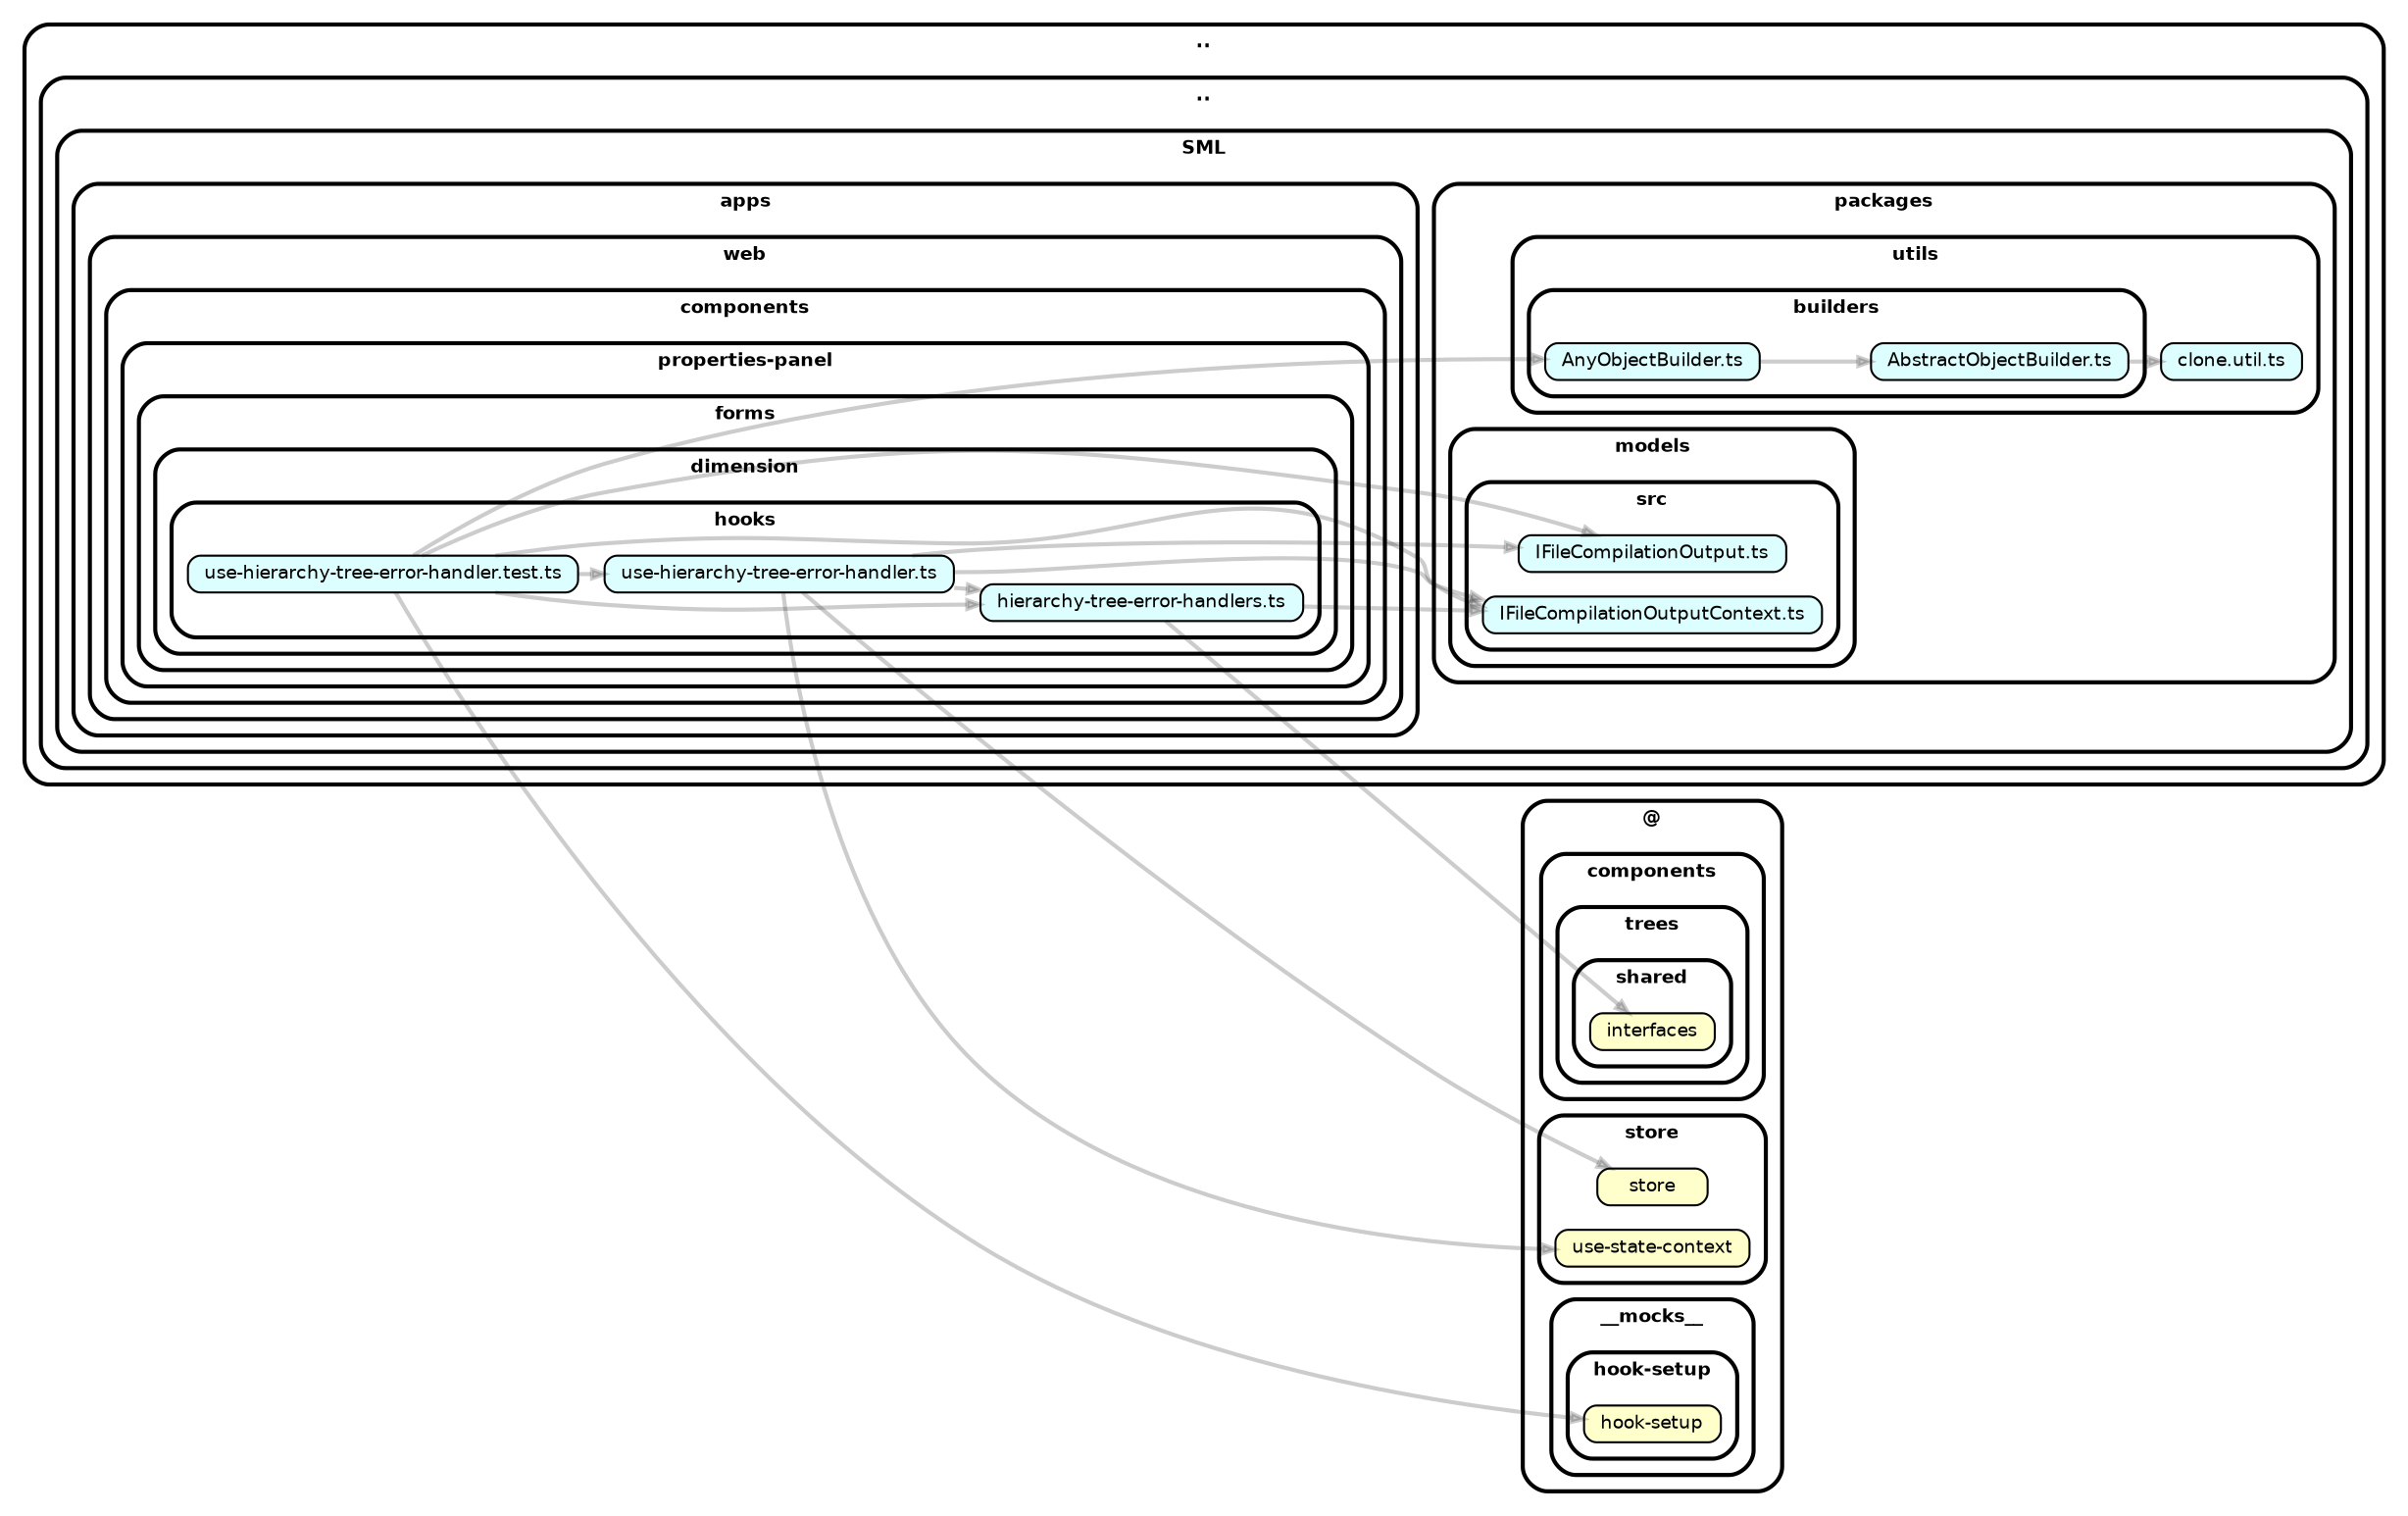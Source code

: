 strict digraph "dependency-cruiser output"{
    rankdir="LR" splines="true" overlap="false" nodesep="0.16" ranksep="0.18" fontname="Helvetica-bold" fontsize="9" style="rounded,bold,filled" fillcolor="#ffffff" compound="true"
    node [shape="box" style="rounded, filled" height="0.2" color="black" fillcolor="#ffffcc" fontcolor="black" fontname="Helvetica" fontsize="9"]
    edge [arrowhead="normal" arrowsize="0.6" penwidth="2.0" color="#00000033" fontname="Helvetica" fontsize="9"]

    subgraph "cluster_.." {label=".." subgraph "cluster_../.." {label=".." subgraph "cluster_../../SML" {label="SML" subgraph "cluster_../../SML/apps" {label="apps" subgraph "cluster_../../SML/apps/web" {label="web" subgraph "cluster_../../SML/apps/web/components" {label="components" subgraph "cluster_../../SML/apps/web/components/properties-panel" {label="properties-panel" subgraph "cluster_../../SML/apps/web/components/properties-panel/forms" {label="forms" subgraph "cluster_../../SML/apps/web/components/properties-panel/forms/dimension" {label="dimension" subgraph "cluster_../../SML/apps/web/components/properties-panel/forms/dimension/hooks" {label="hooks" "../../SML/apps/web/components/properties-panel/forms/dimension/hooks/hierarchy-tree-error-handlers.ts" [label=<hierarchy-tree-error-handlers.ts> tooltip="hierarchy-tree-error-handlers.ts" URL="../../SML/apps/web/components/properties-panel/forms/dimension/hooks/hierarchy-tree-error-handlers.ts" fillcolor="#ddfeff"] } } } } } } } } } }
    "../../SML/apps/web/components/properties-panel/forms/dimension/hooks/hierarchy-tree-error-handlers.ts" -> "@/components/trees/shared/interfaces"
    "../../SML/apps/web/components/properties-panel/forms/dimension/hooks/hierarchy-tree-error-handlers.ts" -> "../../SML/packages/models/src/IFileCompilationOutputContext.ts"
    subgraph "cluster_.." {label=".." subgraph "cluster_../.." {label=".." subgraph "cluster_../../SML" {label="SML" subgraph "cluster_../../SML/apps" {label="apps" subgraph "cluster_../../SML/apps/web" {label="web" subgraph "cluster_../../SML/apps/web/components" {label="components" subgraph "cluster_../../SML/apps/web/components/properties-panel" {label="properties-panel" subgraph "cluster_../../SML/apps/web/components/properties-panel/forms" {label="forms" subgraph "cluster_../../SML/apps/web/components/properties-panel/forms/dimension" {label="dimension" subgraph "cluster_../../SML/apps/web/components/properties-panel/forms/dimension/hooks" {label="hooks" "../../SML/apps/web/components/properties-panel/forms/dimension/hooks/use-hierarchy-tree-error-handler.test.ts" [label=<use-hierarchy-tree-error-handler.test.ts> tooltip="use-hierarchy-tree-error-handler.test.ts" URL="../../SML/apps/web/components/properties-panel/forms/dimension/hooks/use-hierarchy-tree-error-handler.test.ts" fillcolor="#ddfeff"] } } } } } } } } } }
    "../../SML/apps/web/components/properties-panel/forms/dimension/hooks/use-hierarchy-tree-error-handler.test.ts" -> "../../SML/apps/web/components/properties-panel/forms/dimension/hooks/hierarchy-tree-error-handlers.ts"
    "../../SML/apps/web/components/properties-panel/forms/dimension/hooks/use-hierarchy-tree-error-handler.test.ts" -> "../../SML/apps/web/components/properties-panel/forms/dimension/hooks/use-hierarchy-tree-error-handler.ts"
    "../../SML/apps/web/components/properties-panel/forms/dimension/hooks/use-hierarchy-tree-error-handler.test.ts" -> "@/__mocks__/hook-setup/hook-setup"
    "../../SML/apps/web/components/properties-panel/forms/dimension/hooks/use-hierarchy-tree-error-handler.test.ts" -> "../../SML/packages/models/src/IFileCompilationOutput.ts"
    "../../SML/apps/web/components/properties-panel/forms/dimension/hooks/use-hierarchy-tree-error-handler.test.ts" -> "../../SML/packages/models/src/IFileCompilationOutputContext.ts"
    "../../SML/apps/web/components/properties-panel/forms/dimension/hooks/use-hierarchy-tree-error-handler.test.ts" -> "../../SML/packages/utils/builders/AnyObjectBuilder.ts"
    subgraph "cluster_.." {label=".." subgraph "cluster_../.." {label=".." subgraph "cluster_../../SML" {label="SML" subgraph "cluster_../../SML/apps" {label="apps" subgraph "cluster_../../SML/apps/web" {label="web" subgraph "cluster_../../SML/apps/web/components" {label="components" subgraph "cluster_../../SML/apps/web/components/properties-panel" {label="properties-panel" subgraph "cluster_../../SML/apps/web/components/properties-panel/forms" {label="forms" subgraph "cluster_../../SML/apps/web/components/properties-panel/forms/dimension" {label="dimension" subgraph "cluster_../../SML/apps/web/components/properties-panel/forms/dimension/hooks" {label="hooks" "../../SML/apps/web/components/properties-panel/forms/dimension/hooks/use-hierarchy-tree-error-handler.ts" [label=<use-hierarchy-tree-error-handler.ts> tooltip="use-hierarchy-tree-error-handler.ts" URL="../../SML/apps/web/components/properties-panel/forms/dimension/hooks/use-hierarchy-tree-error-handler.ts" fillcolor="#ddfeff"] } } } } } } } } } }
    "../../SML/apps/web/components/properties-panel/forms/dimension/hooks/use-hierarchy-tree-error-handler.ts" -> "../../SML/apps/web/components/properties-panel/forms/dimension/hooks/hierarchy-tree-error-handlers.ts"
    "../../SML/apps/web/components/properties-panel/forms/dimension/hooks/use-hierarchy-tree-error-handler.ts" -> "@/store/store"
    "../../SML/apps/web/components/properties-panel/forms/dimension/hooks/use-hierarchy-tree-error-handler.ts" -> "@/store/use-state-context"
    "../../SML/apps/web/components/properties-panel/forms/dimension/hooks/use-hierarchy-tree-error-handler.ts" -> "../../SML/packages/models/src/IFileCompilationOutput.ts"
    "../../SML/apps/web/components/properties-panel/forms/dimension/hooks/use-hierarchy-tree-error-handler.ts" -> "../../SML/packages/models/src/IFileCompilationOutputContext.ts"
    subgraph "cluster_.." {label=".." subgraph "cluster_../.." {label=".." subgraph "cluster_../../SML" {label="SML" subgraph "cluster_../../SML/packages" {label="packages" subgraph "cluster_../../SML/packages/models" {label="models" subgraph "cluster_../../SML/packages/models/src" {label="src" "../../SML/packages/models/src/IFileCompilationOutput.ts" [label=<IFileCompilationOutput.ts> tooltip="IFileCompilationOutput.ts" URL="../../SML/packages/models/src/IFileCompilationOutput.ts" fillcolor="#ddfeff"] } } } } } }
    subgraph "cluster_.." {label=".." subgraph "cluster_../.." {label=".." subgraph "cluster_../../SML" {label="SML" subgraph "cluster_../../SML/packages" {label="packages" subgraph "cluster_../../SML/packages/models" {label="models" subgraph "cluster_../../SML/packages/models/src" {label="src" "../../SML/packages/models/src/IFileCompilationOutputContext.ts" [label=<IFileCompilationOutputContext.ts> tooltip="IFileCompilationOutputContext.ts" URL="../../SML/packages/models/src/IFileCompilationOutputContext.ts" fillcolor="#ddfeff"] } } } } } }
    subgraph "cluster_.." {label=".." subgraph "cluster_../.." {label=".." subgraph "cluster_../../SML" {label="SML" subgraph "cluster_../../SML/packages" {label="packages" subgraph "cluster_../../SML/packages/utils" {label="utils" subgraph "cluster_../../SML/packages/utils/builders" {label="builders" "../../SML/packages/utils/builders/AbstractObjectBuilder.ts" [label=<AbstractObjectBuilder.ts> tooltip="AbstractObjectBuilder.ts" URL="../../SML/packages/utils/builders/AbstractObjectBuilder.ts" fillcolor="#ddfeff"] } } } } } }
    "../../SML/packages/utils/builders/AbstractObjectBuilder.ts" -> "../../SML/packages/utils/clone.util.ts"
    subgraph "cluster_.." {label=".." subgraph "cluster_../.." {label=".." subgraph "cluster_../../SML" {label="SML" subgraph "cluster_../../SML/packages" {label="packages" subgraph "cluster_../../SML/packages/utils" {label="utils" subgraph "cluster_../../SML/packages/utils/builders" {label="builders" "../../SML/packages/utils/builders/AnyObjectBuilder.ts" [label=<AnyObjectBuilder.ts> tooltip="AnyObjectBuilder.ts" URL="../../SML/packages/utils/builders/AnyObjectBuilder.ts" fillcolor="#ddfeff"] } } } } } }
    "../../SML/packages/utils/builders/AnyObjectBuilder.ts" -> "../../SML/packages/utils/builders/AbstractObjectBuilder.ts"
    subgraph "cluster_.." {label=".." subgraph "cluster_../.." {label=".." subgraph "cluster_../../SML" {label="SML" subgraph "cluster_../../SML/packages" {label="packages" subgraph "cluster_../../SML/packages/utils" {label="utils" "../../SML/packages/utils/clone.util.ts" [label=<clone.util.ts> tooltip="clone.util.ts" URL="../../SML/packages/utils/clone.util.ts" fillcolor="#ddfeff"] } } } } }
    subgraph "cluster_@" {label="@" subgraph "cluster_@/__mocks__" {label="__mocks__" subgraph "cluster_@/__mocks__/hook-setup" {label="hook-setup" "@/__mocks__/hook-setup/hook-setup" [label=<hook-setup> tooltip="hook-setup" ] } } }
    subgraph "cluster_@" {label="@" subgraph "cluster_@/components" {label="components" subgraph "cluster_@/components/trees" {label="trees" subgraph "cluster_@/components/trees/shared" {label="shared" "@/components/trees/shared/interfaces" [label=<interfaces> tooltip="interfaces" ] } } } }
    subgraph "cluster_@" {label="@" subgraph "cluster_@/store" {label="store" "@/store/store" [label=<store> tooltip="store" ] } }
    subgraph "cluster_@" {label="@" subgraph "cluster_@/store" {label="store" "@/store/use-state-context" [label=<use-state-context> tooltip="use-state-context" ] } }
}
